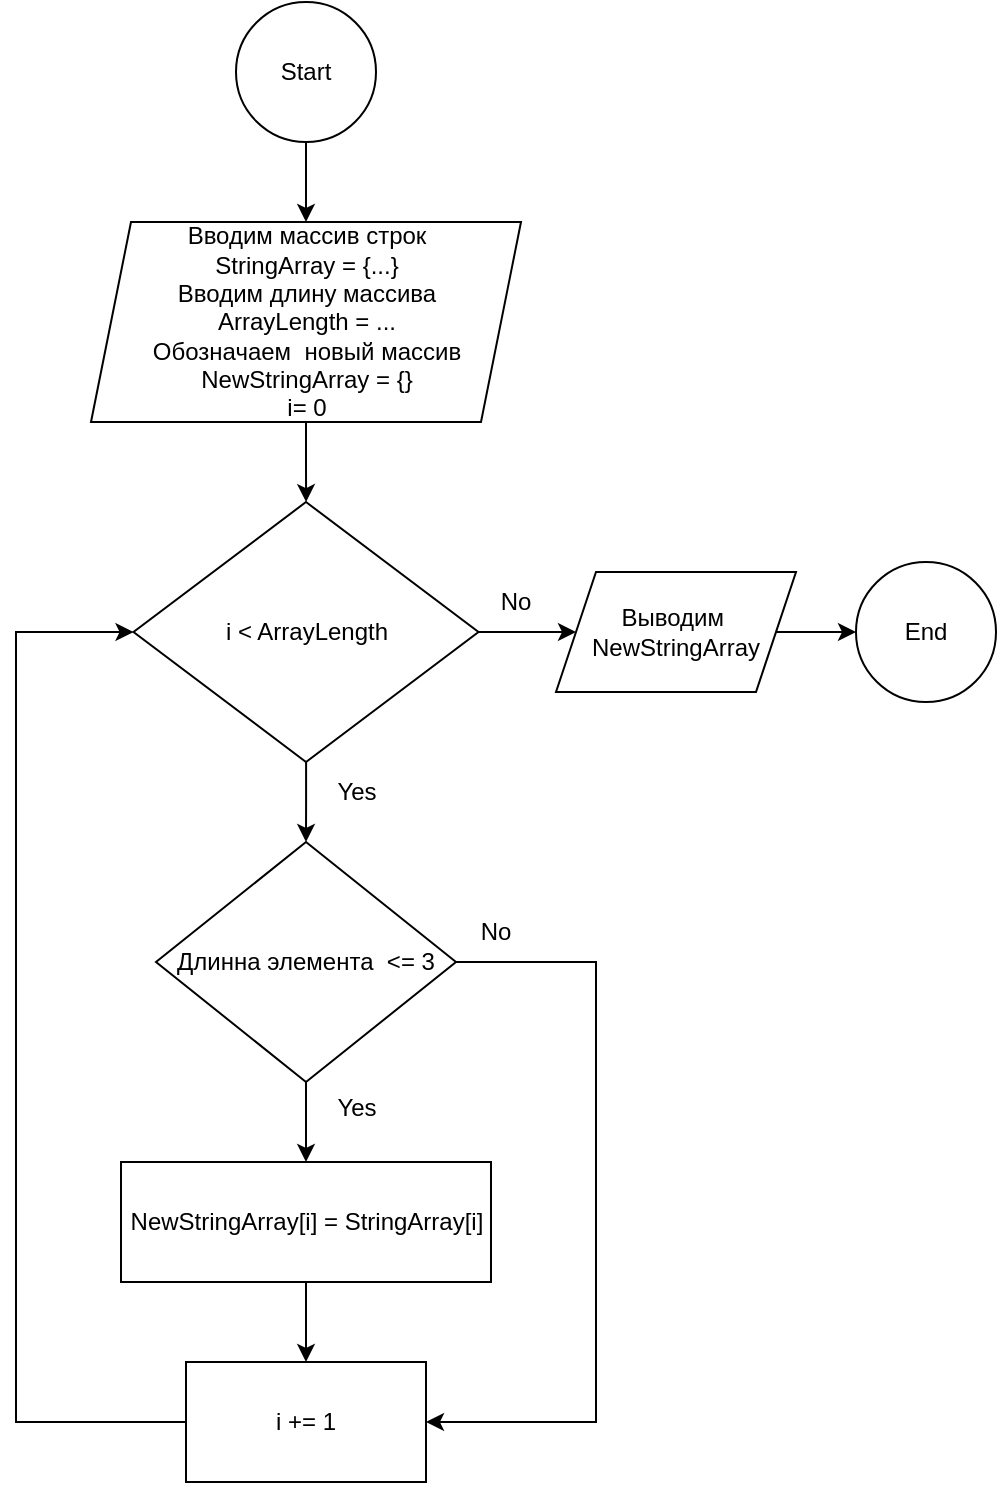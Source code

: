 <mxfile version="21.6.3" type="device">
  <diagram name="Страница 1" id="8WAXLvXDCw1kvgNpT2lC">
    <mxGraphModel dx="1290" dy="614" grid="1" gridSize="10" guides="1" tooltips="1" connect="1" arrows="1" fold="1" page="1" pageScale="1" pageWidth="827" pageHeight="1169" math="0" shadow="0">
      <root>
        <mxCell id="0" />
        <mxCell id="1" parent="0" />
        <mxCell id="0mrdC1juvUwRDSORbm4l-4" style="edgeStyle=orthogonalEdgeStyle;rounded=0;orthogonalLoop=1;jettySize=auto;html=1;entryX=0.5;entryY=0;entryDx=0;entryDy=0;" edge="1" parent="1" source="0mrdC1juvUwRDSORbm4l-1" target="0mrdC1juvUwRDSORbm4l-3">
          <mxGeometry relative="1" as="geometry" />
        </mxCell>
        <mxCell id="0mrdC1juvUwRDSORbm4l-1" value="Start" style="ellipse;whiteSpace=wrap;html=1;aspect=fixed;" vertex="1" parent="1">
          <mxGeometry x="230" width="70" height="70" as="geometry" />
        </mxCell>
        <mxCell id="0mrdC1juvUwRDSORbm4l-2" value="End" style="ellipse;whiteSpace=wrap;html=1;aspect=fixed;" vertex="1" parent="1">
          <mxGeometry x="540" y="280" width="70" height="70" as="geometry" />
        </mxCell>
        <mxCell id="0mrdC1juvUwRDSORbm4l-6" value="" style="edgeStyle=orthogonalEdgeStyle;rounded=0;orthogonalLoop=1;jettySize=auto;html=1;" edge="1" parent="1" source="0mrdC1juvUwRDSORbm4l-3" target="0mrdC1juvUwRDSORbm4l-5">
          <mxGeometry relative="1" as="geometry" />
        </mxCell>
        <mxCell id="0mrdC1juvUwRDSORbm4l-3" value="Вводим массив строк&lt;br&gt;StringArray = {...}&lt;br&gt;Вводим длину массива&lt;br&gt;ArrayLength = ...&lt;br&gt;Обозначаем&amp;nbsp; новый массив&lt;br&gt;NewStringArray = {}&lt;br&gt;i= 0" style="shape=parallelogram;perimeter=parallelogramPerimeter;whiteSpace=wrap;html=1;fixedSize=1;" vertex="1" parent="1">
          <mxGeometry x="157.5" y="110" width="215" height="100" as="geometry" />
        </mxCell>
        <mxCell id="0mrdC1juvUwRDSORbm4l-9" value="" style="edgeStyle=orthogonalEdgeStyle;rounded=0;orthogonalLoop=1;jettySize=auto;html=1;" edge="1" parent="1" source="0mrdC1juvUwRDSORbm4l-5" target="0mrdC1juvUwRDSORbm4l-8">
          <mxGeometry relative="1" as="geometry" />
        </mxCell>
        <mxCell id="0mrdC1juvUwRDSORbm4l-13" style="edgeStyle=orthogonalEdgeStyle;rounded=0;orthogonalLoop=1;jettySize=auto;html=1;" edge="1" parent="1" source="0mrdC1juvUwRDSORbm4l-5" target="0mrdC1juvUwRDSORbm4l-14">
          <mxGeometry relative="1" as="geometry">
            <mxPoint x="265" y="410" as="targetPoint" />
          </mxGeometry>
        </mxCell>
        <mxCell id="0mrdC1juvUwRDSORbm4l-5" value="i &amp;lt; ArrayLength" style="rhombus;whiteSpace=wrap;html=1;" vertex="1" parent="1">
          <mxGeometry x="178.75" y="250" width="172.5" height="130" as="geometry" />
        </mxCell>
        <mxCell id="0mrdC1juvUwRDSORbm4l-10" style="edgeStyle=orthogonalEdgeStyle;rounded=0;orthogonalLoop=1;jettySize=auto;html=1;exitX=1;exitY=0.5;exitDx=0;exitDy=0;entryX=0;entryY=0.5;entryDx=0;entryDy=0;" edge="1" parent="1" source="0mrdC1juvUwRDSORbm4l-8" target="0mrdC1juvUwRDSORbm4l-2">
          <mxGeometry relative="1" as="geometry" />
        </mxCell>
        <mxCell id="0mrdC1juvUwRDSORbm4l-8" value="Выводим&amp;nbsp; NewStringArray" style="shape=parallelogram;perimeter=parallelogramPerimeter;whiteSpace=wrap;html=1;fixedSize=1;" vertex="1" parent="1">
          <mxGeometry x="390" y="285" width="120" height="60" as="geometry" />
        </mxCell>
        <mxCell id="0mrdC1juvUwRDSORbm4l-11" value="No" style="text;html=1;strokeColor=none;fillColor=none;align=center;verticalAlign=middle;whiteSpace=wrap;rounded=0;" vertex="1" parent="1">
          <mxGeometry x="340" y="285" width="60" height="30" as="geometry" />
        </mxCell>
        <mxCell id="0mrdC1juvUwRDSORbm4l-16" value="" style="edgeStyle=orthogonalEdgeStyle;rounded=0;orthogonalLoop=1;jettySize=auto;html=1;" edge="1" parent="1" source="0mrdC1juvUwRDSORbm4l-14" target="0mrdC1juvUwRDSORbm4l-15">
          <mxGeometry relative="1" as="geometry" />
        </mxCell>
        <mxCell id="0mrdC1juvUwRDSORbm4l-18" value="" style="edgeStyle=orthogonalEdgeStyle;rounded=0;orthogonalLoop=1;jettySize=auto;html=1;entryX=1;entryY=0.5;entryDx=0;entryDy=0;" edge="1" parent="1" source="0mrdC1juvUwRDSORbm4l-14" target="0mrdC1juvUwRDSORbm4l-24">
          <mxGeometry relative="1" as="geometry">
            <mxPoint x="390" y="480" as="targetPoint" />
            <Array as="points">
              <mxPoint x="410" y="480" />
              <mxPoint x="410" y="710" />
            </Array>
          </mxGeometry>
        </mxCell>
        <mxCell id="0mrdC1juvUwRDSORbm4l-14" value="Длинна элемента&amp;nbsp; &amp;lt;= 3" style="rhombus;whiteSpace=wrap;html=1;" vertex="1" parent="1">
          <mxGeometry x="190" y="420" width="150" height="120" as="geometry" />
        </mxCell>
        <mxCell id="0mrdC1juvUwRDSORbm4l-25" value="" style="edgeStyle=orthogonalEdgeStyle;rounded=0;orthogonalLoop=1;jettySize=auto;html=1;" edge="1" parent="1" source="0mrdC1juvUwRDSORbm4l-15" target="0mrdC1juvUwRDSORbm4l-24">
          <mxGeometry relative="1" as="geometry" />
        </mxCell>
        <mxCell id="0mrdC1juvUwRDSORbm4l-15" value="NewStringArray[i] = StringArray[i]" style="whiteSpace=wrap;html=1;" vertex="1" parent="1">
          <mxGeometry x="172.5" y="580" width="185" height="60" as="geometry" />
        </mxCell>
        <mxCell id="0mrdC1juvUwRDSORbm4l-19" value="No" style="text;html=1;strokeColor=none;fillColor=none;align=center;verticalAlign=middle;whiteSpace=wrap;rounded=0;" vertex="1" parent="1">
          <mxGeometry x="330" y="450" width="60" height="30" as="geometry" />
        </mxCell>
        <mxCell id="0mrdC1juvUwRDSORbm4l-28" style="edgeStyle=orthogonalEdgeStyle;rounded=0;orthogonalLoop=1;jettySize=auto;html=1;entryX=0;entryY=0.5;entryDx=0;entryDy=0;" edge="1" parent="1" source="0mrdC1juvUwRDSORbm4l-24" target="0mrdC1juvUwRDSORbm4l-5">
          <mxGeometry relative="1" as="geometry">
            <Array as="points">
              <mxPoint x="120" y="710" />
              <mxPoint x="120" y="315" />
            </Array>
          </mxGeometry>
        </mxCell>
        <mxCell id="0mrdC1juvUwRDSORbm4l-24" value="i += 1" style="whiteSpace=wrap;html=1;" vertex="1" parent="1">
          <mxGeometry x="205" y="680" width="120" height="60" as="geometry" />
        </mxCell>
        <mxCell id="0mrdC1juvUwRDSORbm4l-26" value="Yes" style="text;html=1;align=center;verticalAlign=middle;resizable=0;points=[];autosize=1;strokeColor=none;fillColor=none;" vertex="1" parent="1">
          <mxGeometry x="270" y="538" width="40" height="30" as="geometry" />
        </mxCell>
        <mxCell id="0mrdC1juvUwRDSORbm4l-27" value="Yes" style="text;html=1;align=center;verticalAlign=middle;resizable=0;points=[];autosize=1;strokeColor=none;fillColor=none;" vertex="1" parent="1">
          <mxGeometry x="270" y="380" width="40" height="30" as="geometry" />
        </mxCell>
      </root>
    </mxGraphModel>
  </diagram>
</mxfile>
